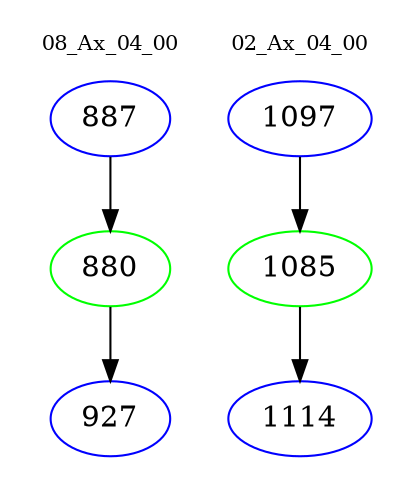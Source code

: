 digraph{
subgraph cluster_0 {
color = white
label = "08_Ax_04_00";
fontsize=10;
T0_887 [label="887", color="blue"]
T0_887 -> T0_880 [color="black"]
T0_880 [label="880", color="green"]
T0_880 -> T0_927 [color="black"]
T0_927 [label="927", color="blue"]
}
subgraph cluster_1 {
color = white
label = "02_Ax_04_00";
fontsize=10;
T1_1097 [label="1097", color="blue"]
T1_1097 -> T1_1085 [color="black"]
T1_1085 [label="1085", color="green"]
T1_1085 -> T1_1114 [color="black"]
T1_1114 [label="1114", color="blue"]
}
}
